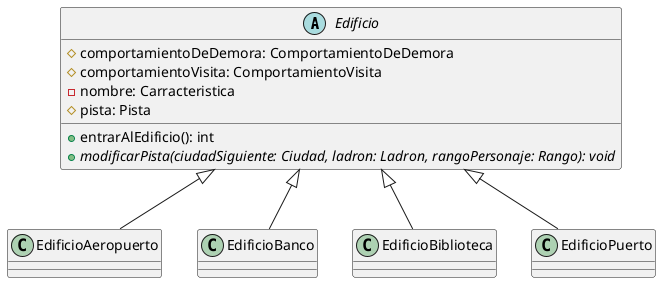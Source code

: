 @startuml

abstract class Edificio{
    #comportamientoDeDemora: ComportamientoDeDemora
    #comportamientoVisita: ComportamientoVisita
    -nombre: Carracteristica
    #pista: Pista

    +entrarAlEdificio(): int
    +{abstract}modificarPista(ciudadSiguiente: Ciudad, ladron: Ladron, rangoPersonaje: Rango): void
}

class EdificioAeropuerto {}

class EdificioBanco {}

class EdificioBiblioteca {}

class EdificioPuerto {}

Edificio <|-down- EdificioAeropuerto
Edificio <|-down- EdificioBanco
Edificio <|-down- EdificioBiblioteca
Edificio <|-down- EdificioPuerto


@enduml